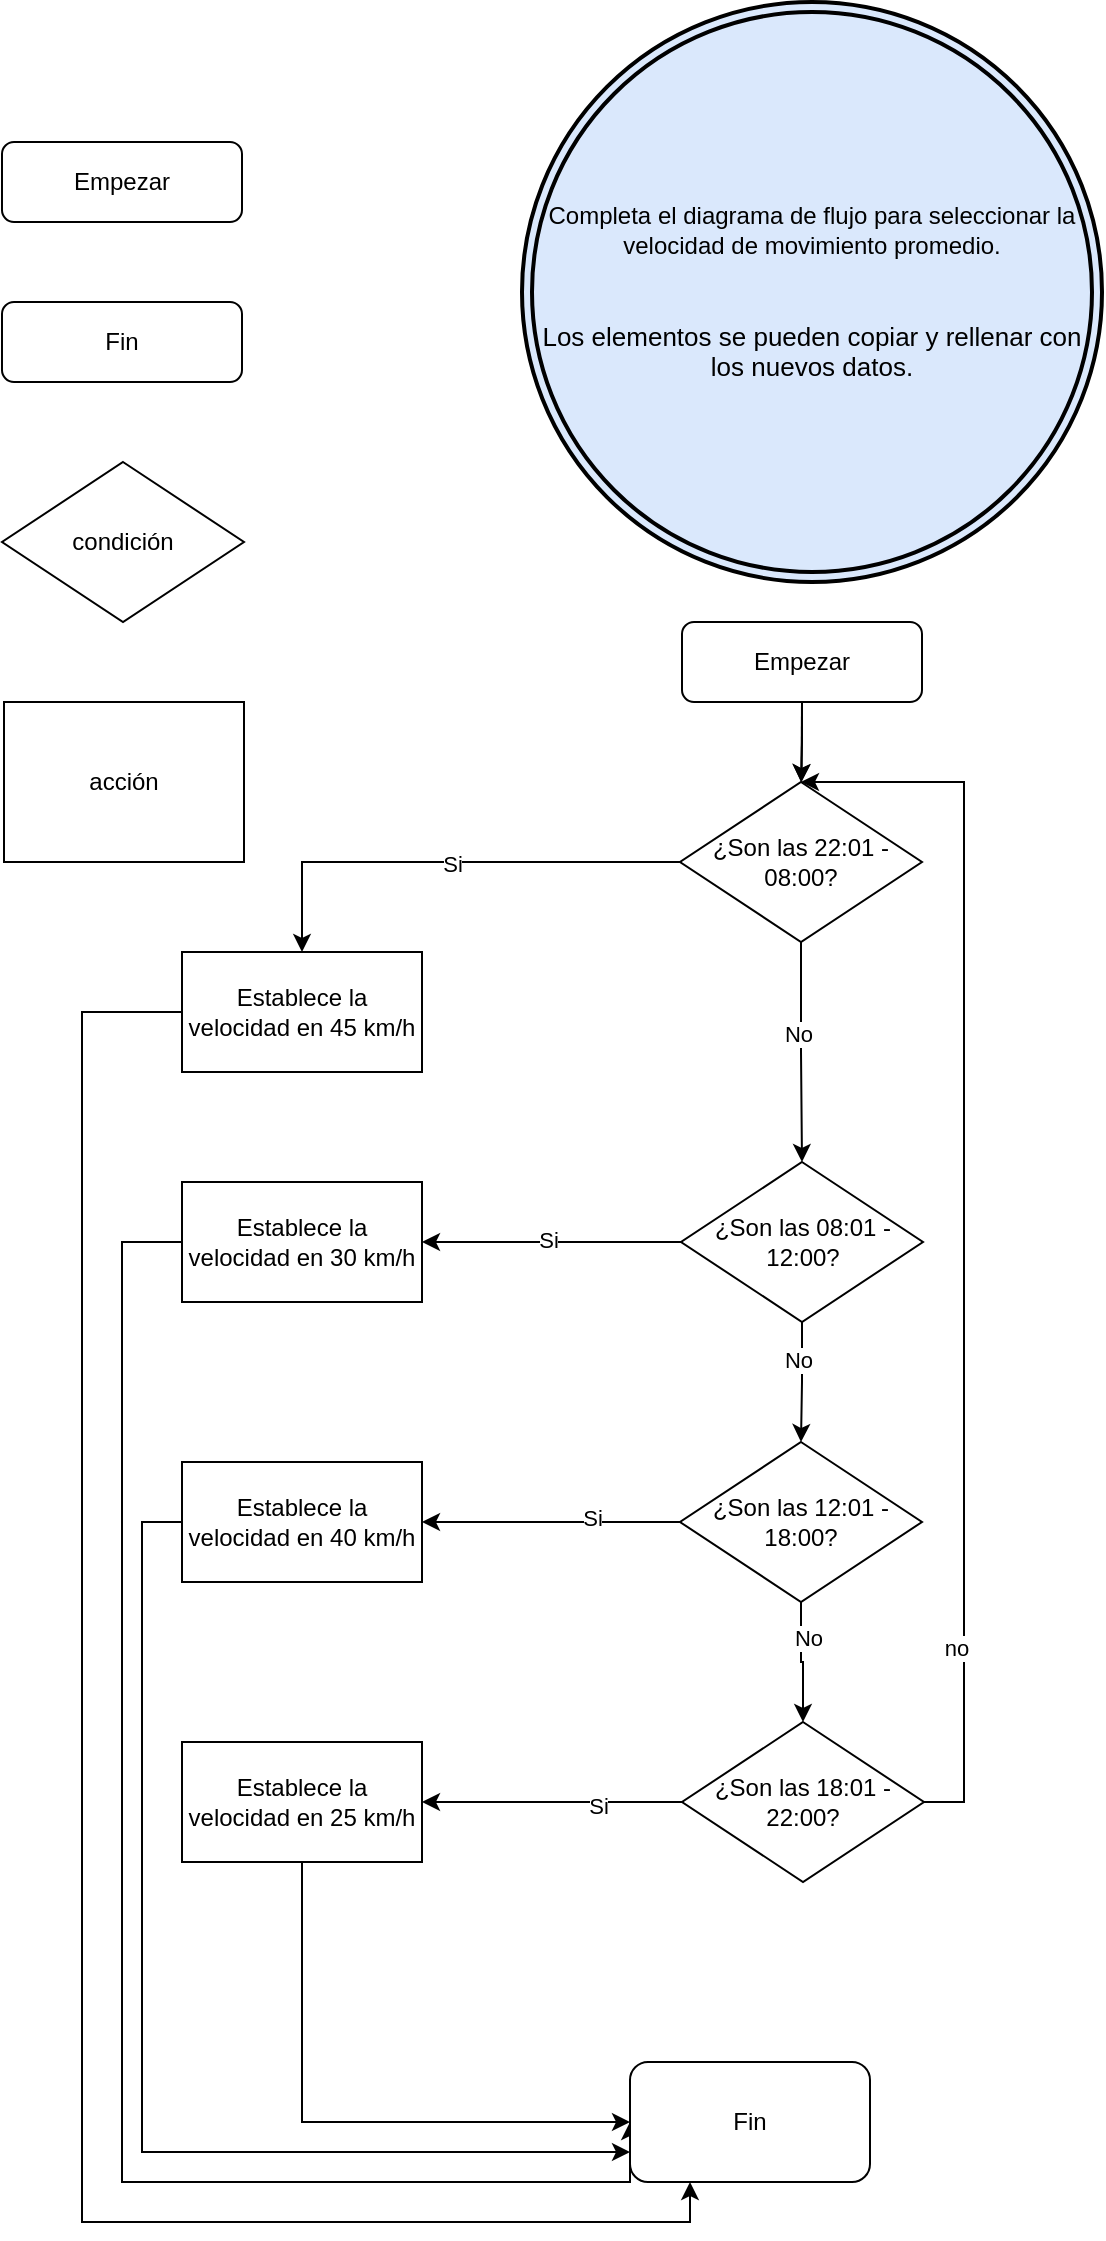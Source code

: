 <mxfile version="24.7.16">
  <diagram id="rRmtudpdEV8kB-wlNoaQ" name="Page-1">
    <mxGraphModel dx="1050" dy="522" grid="1" gridSize="10" guides="1" tooltips="1" connect="1" arrows="1" fold="1" page="1" pageScale="1" pageWidth="827" pageHeight="1169" math="0" shadow="0">
      <root>
        <mxCell id="0" />
        <mxCell id="1" parent="0" />
        <mxCell id="OLgAGGB-klX2j8NWGAoB-3" value="" style="edgeStyle=orthogonalEdgeStyle;rounded=0;orthogonalLoop=1;jettySize=auto;html=1;" parent="1" source="tulF2AGn9xkQMnw531Gr-1" target="OLgAGGB-klX2j8NWGAoB-1" edge="1">
          <mxGeometry relative="1" as="geometry" />
        </mxCell>
        <mxCell id="tulF2AGn9xkQMnw531Gr-1" value="Empezar" style="rounded=1;whiteSpace=wrap;html=1;" parent="1" vertex="1">
          <mxGeometry x="380" y="360" width="120" height="40" as="geometry" />
        </mxCell>
        <mxCell id="tulF2AGn9xkQMnw531Gr-2" value="Fin" style="rounded=1;whiteSpace=wrap;html=1;" parent="1" vertex="1">
          <mxGeometry x="40" y="200" width="120" height="40" as="geometry" />
        </mxCell>
        <mxCell id="tulF2AGn9xkQMnw531Gr-3" value="condición" style="rhombus;whiteSpace=wrap;html=1;" parent="1" vertex="1">
          <mxGeometry x="40" y="280" width="121" height="80" as="geometry" />
        </mxCell>
        <mxCell id="tulF2AGn9xkQMnw531Gr-12" value="acción" style="rounded=0;whiteSpace=wrap;html=1;" parent="1" vertex="1">
          <mxGeometry x="41" y="400" width="120" height="80" as="geometry" />
        </mxCell>
        <mxCell id="tGcxBd1fGb3jL6-7lItP-3" value="Completa el diagrama de flujo para seleccionar la velocidad de movimiento promedio.&lt;br&gt;&lt;p style=&quot;font-style: normal ; font-weight: normal ; letter-spacing: normal ; text-align: center ; text-indent: 0px ; text-transform: none ; word-spacing: 0px ; text-decoration: none ; margin: 0px ; font-stretch: normal ; line-height: normal ; font-size: 13px&quot;&gt;&lt;span style=&quot;background-color: initial;&quot;&gt;&amp;nbsp;&lt;/span&gt;&lt;br&gt;&lt;/p&gt;&lt;font style=&quot;&quot;&gt;&lt;span style=&quot;font-size: 13px; font-style: normal; font-weight: normal; letter-spacing: normal; text-align: center; text-indent: 0px; text-transform: none; word-spacing: 0px; text-decoration: none; display: inline; float: none;&quot;&gt;&amp;nbsp;&lt;/span&gt;&lt;br style=&quot;font-style: normal ; font-weight: normal ; letter-spacing: normal ; text-align: center ; text-indent: 0px ; text-transform: none ; word-spacing: 0px ; text-decoration: none&quot;&gt;&lt;span style=&quot;font-style: normal; font-weight: normal; letter-spacing: normal; text-align: center; text-indent: 0px; text-transform: none; word-spacing: 0px; text-decoration: none; display: inline; float: none;&quot;&gt;&lt;span style=&quot;&quot; class=&quot;Apple-converted-space&quot;&gt;&lt;font style=&quot;font-size: 13px;&quot;&gt;Los elementos se pueden copiar y rellenar con los nuevos datos.&lt;br&gt;&lt;/font&gt;&lt;/span&gt;&lt;/span&gt;&lt;/font&gt;" style="ellipse;shape=doubleEllipse;whiteSpace=wrap;html=1;strokeWidth=2;fillColor=#dae8fc;" parent="1" vertex="1">
          <mxGeometry x="300" y="50" width="290" height="290" as="geometry" />
        </mxCell>
        <mxCell id="OLgAGGB-klX2j8NWGAoB-5" value="" style="edgeStyle=orthogonalEdgeStyle;rounded=0;orthogonalLoop=1;jettySize=auto;html=1;" parent="1" source="OLgAGGB-klX2j8NWGAoB-1" target="OLgAGGB-klX2j8NWGAoB-4" edge="1">
          <mxGeometry relative="1" as="geometry" />
        </mxCell>
        <mxCell id="9O1ngfXjLoFQYk_32Zia-2" value="No" style="edgeLabel;html=1;align=center;verticalAlign=middle;resizable=0;points=[];" parent="OLgAGGB-klX2j8NWGAoB-5" vertex="1" connectable="0">
          <mxGeometry x="-0.17" y="-2" relative="1" as="geometry">
            <mxPoint as="offset" />
          </mxGeometry>
        </mxCell>
        <mxCell id="OLgAGGB-klX2j8NWGAoB-7" value="" style="edgeStyle=orthogonalEdgeStyle;rounded=0;orthogonalLoop=1;jettySize=auto;html=1;" parent="1" source="OLgAGGB-klX2j8NWGAoB-1" target="OLgAGGB-klX2j8NWGAoB-6" edge="1">
          <mxGeometry relative="1" as="geometry" />
        </mxCell>
        <mxCell id="9O1ngfXjLoFQYk_32Zia-1" value="Si" style="edgeLabel;html=1;align=center;verticalAlign=middle;resizable=0;points=[];" parent="OLgAGGB-klX2j8NWGAoB-7" vertex="1" connectable="0">
          <mxGeometry x="-0.027" y="1" relative="1" as="geometry">
            <mxPoint as="offset" />
          </mxGeometry>
        </mxCell>
        <mxCell id="OLgAGGB-klX2j8NWGAoB-1" value="¿Son las 22:01 - 08:00?" style="rhombus;whiteSpace=wrap;html=1;" parent="1" vertex="1">
          <mxGeometry x="379" y="440" width="121" height="80" as="geometry" />
        </mxCell>
        <mxCell id="OLgAGGB-klX2j8NWGAoB-2" value="" style="endArrow=classic;html=1;rounded=0;" parent="1" target="OLgAGGB-klX2j8NWGAoB-1" edge="1">
          <mxGeometry width="50" height="50" relative="1" as="geometry">
            <mxPoint x="440" y="400" as="sourcePoint" />
            <mxPoint x="440" y="440" as="targetPoint" />
          </mxGeometry>
        </mxCell>
        <mxCell id="9O1ngfXjLoFQYk_32Zia-4" style="edgeStyle=orthogonalEdgeStyle;rounded=0;orthogonalLoop=1;jettySize=auto;html=1;exitX=0;exitY=0.5;exitDx=0;exitDy=0;entryX=1;entryY=0.5;entryDx=0;entryDy=0;" parent="1" source="OLgAGGB-klX2j8NWGAoB-4" target="9O1ngfXjLoFQYk_32Zia-3" edge="1">
          <mxGeometry relative="1" as="geometry" />
        </mxCell>
        <mxCell id="9O1ngfXjLoFQYk_32Zia-9" value="Si" style="edgeLabel;html=1;align=center;verticalAlign=middle;resizable=0;points=[];" parent="9O1ngfXjLoFQYk_32Zia-4" vertex="1" connectable="0">
          <mxGeometry x="0.024" y="-1" relative="1" as="geometry">
            <mxPoint as="offset" />
          </mxGeometry>
        </mxCell>
        <mxCell id="9O1ngfXjLoFQYk_32Zia-7" style="edgeStyle=orthogonalEdgeStyle;rounded=0;orthogonalLoop=1;jettySize=auto;html=1;exitX=0.5;exitY=1;exitDx=0;exitDy=0;entryX=0.5;entryY=0;entryDx=0;entryDy=0;" parent="1" source="OLgAGGB-klX2j8NWGAoB-4" target="9O1ngfXjLoFQYk_32Zia-5" edge="1">
          <mxGeometry relative="1" as="geometry" />
        </mxCell>
        <mxCell id="9O1ngfXjLoFQYk_32Zia-10" value="No" style="edgeLabel;html=1;align=center;verticalAlign=middle;resizable=0;points=[];" parent="9O1ngfXjLoFQYk_32Zia-7" vertex="1" connectable="0">
          <mxGeometry x="-0.392" y="-2" relative="1" as="geometry">
            <mxPoint as="offset" />
          </mxGeometry>
        </mxCell>
        <mxCell id="OLgAGGB-klX2j8NWGAoB-4" value="¿Son las 08:01 - 12:00?" style="rhombus;whiteSpace=wrap;html=1;" parent="1" vertex="1">
          <mxGeometry x="379.5" y="630" width="121" height="80" as="geometry" />
        </mxCell>
        <mxCell id="qot3RLC0ccWqVGcT97UY-5" style="edgeStyle=orthogonalEdgeStyle;rounded=0;orthogonalLoop=1;jettySize=auto;html=1;exitX=0;exitY=0.5;exitDx=0;exitDy=0;entryX=0.25;entryY=1;entryDx=0;entryDy=0;" edge="1" parent="1" source="OLgAGGB-klX2j8NWGAoB-6" target="qot3RLC0ccWqVGcT97UY-1">
          <mxGeometry relative="1" as="geometry">
            <Array as="points">
              <mxPoint x="80" y="555" />
              <mxPoint x="80" y="1160" />
              <mxPoint x="384" y="1160" />
            </Array>
          </mxGeometry>
        </mxCell>
        <mxCell id="OLgAGGB-klX2j8NWGAoB-6" value="Establece la velocidad en 45 km/h" style="whiteSpace=wrap;html=1;" parent="1" vertex="1">
          <mxGeometry x="130" y="525" width="120" height="60" as="geometry" />
        </mxCell>
        <mxCell id="OLgAGGB-klX2j8NWGAoB-10" value="Empezar" style="rounded=1;whiteSpace=wrap;html=1;" parent="1" vertex="1">
          <mxGeometry x="40" y="120" width="120" height="40" as="geometry" />
        </mxCell>
        <mxCell id="qot3RLC0ccWqVGcT97UY-4" style="edgeStyle=orthogonalEdgeStyle;rounded=0;orthogonalLoop=1;jettySize=auto;html=1;exitX=0;exitY=0.5;exitDx=0;exitDy=0;entryX=0;entryY=0.5;entryDx=0;entryDy=0;" edge="1" parent="1" source="9O1ngfXjLoFQYk_32Zia-3" target="qot3RLC0ccWqVGcT97UY-1">
          <mxGeometry relative="1" as="geometry">
            <Array as="points">
              <mxPoint x="100" y="670" />
              <mxPoint x="100" y="1140" />
              <mxPoint x="354" y="1140" />
            </Array>
          </mxGeometry>
        </mxCell>
        <mxCell id="9O1ngfXjLoFQYk_32Zia-3" value="Establece la velocidad en 30 km/h" style="whiteSpace=wrap;html=1;" parent="1" vertex="1">
          <mxGeometry x="130" y="640" width="120" height="60" as="geometry" />
        </mxCell>
        <mxCell id="9O1ngfXjLoFQYk_32Zia-8" style="edgeStyle=orthogonalEdgeStyle;rounded=0;orthogonalLoop=1;jettySize=auto;html=1;exitX=0.5;exitY=1;exitDx=0;exitDy=0;entryX=0.5;entryY=0;entryDx=0;entryDy=0;" parent="1" source="9O1ngfXjLoFQYk_32Zia-5" target="9O1ngfXjLoFQYk_32Zia-6" edge="1">
          <mxGeometry relative="1" as="geometry" />
        </mxCell>
        <mxCell id="9O1ngfXjLoFQYk_32Zia-11" value="No" style="edgeLabel;html=1;align=center;verticalAlign=middle;resizable=0;points=[];" parent="9O1ngfXjLoFQYk_32Zia-8" vertex="1" connectable="0">
          <mxGeometry x="-0.416" y="3" relative="1" as="geometry">
            <mxPoint as="offset" />
          </mxGeometry>
        </mxCell>
        <mxCell id="9O1ngfXjLoFQYk_32Zia-13" style="edgeStyle=orthogonalEdgeStyle;rounded=0;orthogonalLoop=1;jettySize=auto;html=1;exitX=0;exitY=0.5;exitDx=0;exitDy=0;entryX=1;entryY=0.5;entryDx=0;entryDy=0;" parent="1" source="9O1ngfXjLoFQYk_32Zia-5" target="9O1ngfXjLoFQYk_32Zia-12" edge="1">
          <mxGeometry relative="1" as="geometry" />
        </mxCell>
        <mxCell id="9O1ngfXjLoFQYk_32Zia-16" value="Si" style="edgeLabel;html=1;align=center;verticalAlign=middle;resizable=0;points=[];" parent="9O1ngfXjLoFQYk_32Zia-13" vertex="1" connectable="0">
          <mxGeometry x="-0.315" y="-2" relative="1" as="geometry">
            <mxPoint as="offset" />
          </mxGeometry>
        </mxCell>
        <mxCell id="9O1ngfXjLoFQYk_32Zia-5" value="¿Son las 12:01 - 18:00?" style="rhombus;whiteSpace=wrap;html=1;" parent="1" vertex="1">
          <mxGeometry x="379" y="770" width="121" height="80" as="geometry" />
        </mxCell>
        <mxCell id="9O1ngfXjLoFQYk_32Zia-15" style="edgeStyle=orthogonalEdgeStyle;rounded=0;orthogonalLoop=1;jettySize=auto;html=1;exitX=0;exitY=0.5;exitDx=0;exitDy=0;entryX=1;entryY=0.5;entryDx=0;entryDy=0;" parent="1" source="9O1ngfXjLoFQYk_32Zia-6" target="9O1ngfXjLoFQYk_32Zia-14" edge="1">
          <mxGeometry relative="1" as="geometry" />
        </mxCell>
        <mxCell id="9O1ngfXjLoFQYk_32Zia-17" value="Si" style="edgeLabel;html=1;align=center;verticalAlign=middle;resizable=0;points=[];" parent="9O1ngfXjLoFQYk_32Zia-15" vertex="1" connectable="0">
          <mxGeometry x="-0.351" y="2" relative="1" as="geometry">
            <mxPoint as="offset" />
          </mxGeometry>
        </mxCell>
        <mxCell id="9O1ngfXjLoFQYk_32Zia-18" style="edgeStyle=orthogonalEdgeStyle;rounded=0;orthogonalLoop=1;jettySize=auto;html=1;exitX=1;exitY=0.5;exitDx=0;exitDy=0;entryX=0.5;entryY=0;entryDx=0;entryDy=0;" parent="1" source="9O1ngfXjLoFQYk_32Zia-6" target="OLgAGGB-klX2j8NWGAoB-1" edge="1">
          <mxGeometry relative="1" as="geometry">
            <Array as="points">
              <mxPoint x="521" y="950" />
              <mxPoint x="521" y="440" />
            </Array>
          </mxGeometry>
        </mxCell>
        <mxCell id="9O1ngfXjLoFQYk_32Zia-19" value="no" style="edgeLabel;html=1;align=center;verticalAlign=middle;resizable=0;points=[];" parent="9O1ngfXjLoFQYk_32Zia-18" vertex="1" connectable="0">
          <mxGeometry x="-0.683" y="4" relative="1" as="geometry">
            <mxPoint as="offset" />
          </mxGeometry>
        </mxCell>
        <mxCell id="9O1ngfXjLoFQYk_32Zia-6" value="¿Son las 18:01 - 22:00?" style="rhombus;whiteSpace=wrap;html=1;" parent="1" vertex="1">
          <mxGeometry x="380" y="910" width="121" height="80" as="geometry" />
        </mxCell>
        <mxCell id="qot3RLC0ccWqVGcT97UY-3" style="edgeStyle=orthogonalEdgeStyle;rounded=0;orthogonalLoop=1;jettySize=auto;html=1;exitX=0;exitY=0.5;exitDx=0;exitDy=0;entryX=0;entryY=0.75;entryDx=0;entryDy=0;" edge="1" parent="1" source="9O1ngfXjLoFQYk_32Zia-12" target="qot3RLC0ccWqVGcT97UY-1">
          <mxGeometry relative="1" as="geometry" />
        </mxCell>
        <mxCell id="9O1ngfXjLoFQYk_32Zia-12" value="Establece la velocidad en 40 km/h" style="whiteSpace=wrap;html=1;" parent="1" vertex="1">
          <mxGeometry x="130" y="780" width="120" height="60" as="geometry" />
        </mxCell>
        <mxCell id="qot3RLC0ccWqVGcT97UY-2" style="edgeStyle=orthogonalEdgeStyle;rounded=0;orthogonalLoop=1;jettySize=auto;html=1;exitX=0.5;exitY=1;exitDx=0;exitDy=0;entryX=0;entryY=0.5;entryDx=0;entryDy=0;" edge="1" parent="1" source="9O1ngfXjLoFQYk_32Zia-14" target="qot3RLC0ccWqVGcT97UY-1">
          <mxGeometry relative="1" as="geometry" />
        </mxCell>
        <mxCell id="9O1ngfXjLoFQYk_32Zia-14" value="Establece la velocidad en 25 km/h" style="whiteSpace=wrap;html=1;" parent="1" vertex="1">
          <mxGeometry x="130" y="920" width="120" height="60" as="geometry" />
        </mxCell>
        <mxCell id="qot3RLC0ccWqVGcT97UY-1" value="Fin" style="rounded=1;whiteSpace=wrap;html=1;" vertex="1" parent="1">
          <mxGeometry x="354" y="1080" width="120" height="60" as="geometry" />
        </mxCell>
      </root>
    </mxGraphModel>
  </diagram>
</mxfile>
